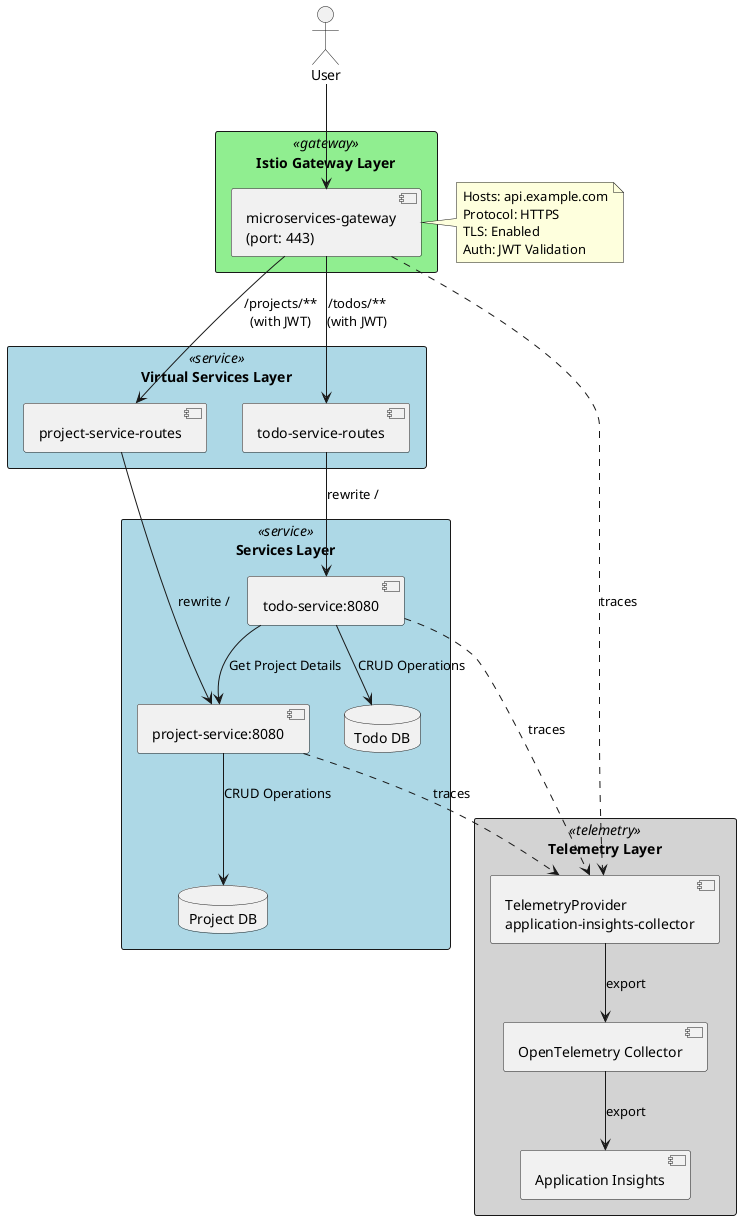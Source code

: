 @startuml Istio Gateway with Cert Manager

!define RECTANGLE class
!define INTERFACE interface

skinparam componentStyle uml2
skinparam backgroundColor white
skinparam handwritten false

'Colors
skinparam rectangle {
    BackgroundColor<<auth>> LightYellow
    BackgroundColor<<service>> LightBlue
    BackgroundColor<<gateway>> LightGreen
    BackgroundColor<<telemetry>> LightGray
    BackgroundColor<<cert>> Pink
}

actor "User" as user

rectangle "Istio Gateway Layer" as gateway <<gateway>> {
    [microservices-gateway\n(port: 443)] as gateway_entry
}

rectangle "Virtual Services Layer" as virtual_services <<service>> {
    [project-service-routes] as vs_project
    [todo-service-routes] as vs_todo
}

rectangle "Services Layer" as services <<service>> {
    [project-service:8080] as svc_project
    [todo-service:8080] as svc_todo
    database "Project DB" as project_db
    database "Todo DB" as todo_db
}

rectangle "Telemetry Layer" as telemetry <<telemetry>> {
    [TelemetryProvider\napplication-insights-collector] as telemetry_provider
    [OpenTelemetry Collector] as otel
    [Application Insights] as app_insights
}


' Project Service Flow
user --> gateway_entry
gateway_entry --> vs_project : /projects/**\n(with JWT)
vs_project --> svc_project : rewrite /
svc_project --> project_db : CRUD Operations

' Todo Service Flow
gateway_entry --> vs_todo : /todos/**\n(with JWT)
vs_todo --> svc_todo : rewrite /
svc_todo --> todo_db : CRUD Operations
svc_todo --> svc_project : Get Project Details

' Telemetry Flow
gateway_entry ..> telemetry_provider : traces
svc_project ..> telemetry_provider : traces
svc_todo ..> telemetry_provider : traces

telemetry_provider --> otel : export
otel --> app_insights : export

note right of gateway_entry
  Hosts: api.example.com
  Protocol: HTTPS
  TLS: Enabled
  Auth: JWT Validation
end note


@enduml